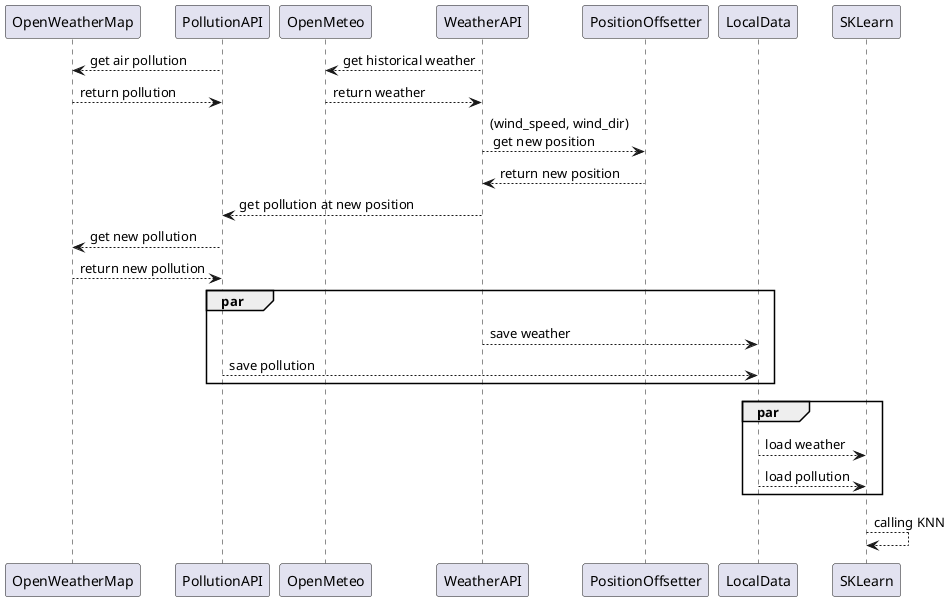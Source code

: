 @startuml

!pragma teoz true
OpenWeatherMap <-- PollutionAPI: get air pollution
&OpenMeteo <-- WeatherAPI: get historical weather
OpenWeatherMap --> PollutionAPI: return pollution
&OpenMeteo --> WeatherAPI: return weather
WeatherAPI --> PositionOffsetter:(wind_speed, wind_dir)\n get new position
PositionOffsetter --> WeatherAPI: return new position 
WeatherAPI --> PollutionAPI: get pollution at new position
PollutionAPI --> OpenWeatherMap: get new pollution
OpenWeatherMap --> PollutionAPI:return new pollution
par
WeatherAPI --> LocalData: save weather
LocalData <-- PollutionAPI: save pollution
end
par
LocalData --> SKLearn: load weather
LocalData --> SKLearn: load pollution
end
SKLearn --> SKLearn: calling KNN 
@enduml
